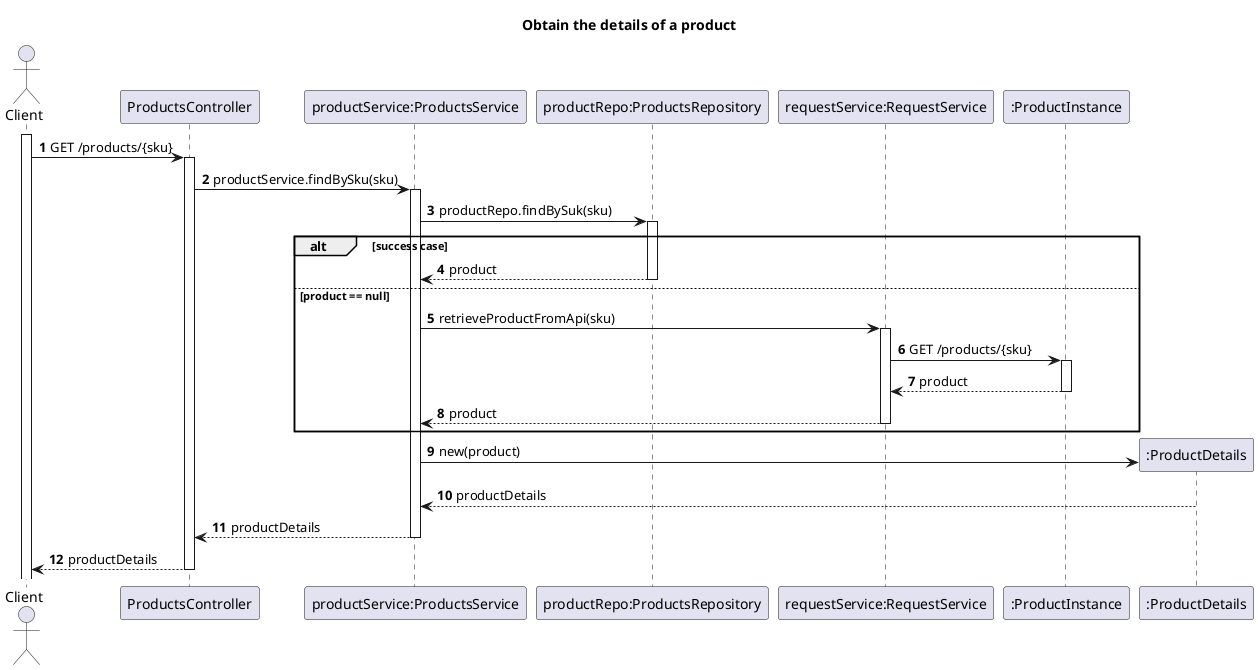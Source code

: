 @startuml
'https://plantuml.com/sequence-diagram

title Obtain the details of a product
autoactivate on
autonumber

actor "Client" as client
participant "ProductsController" as controller
participant "productService:ProductsService" as service
participant "productRepo:ProductsRepository" as repository
participant "requestService:RequestService" as request
participant ":ProductInstance" as instance
participant ":ProductDetails" as details

activate client

client -> controller: GET /products/{sku}
controller -> service : productService.findBySku(sku)
service -> repository: productRepo.findBySuk(sku)
alt success case
repository --> service: product
else product == null
service -> request:retrieveProductFromApi(sku)
request -> instance: GET /products/{sku}
instance --> request: product
request --> service: product
end

service -> details**: new(product)
details --> service: productDetails
service --> controller: productDetails
controller --> client: productDetails


@enduml
